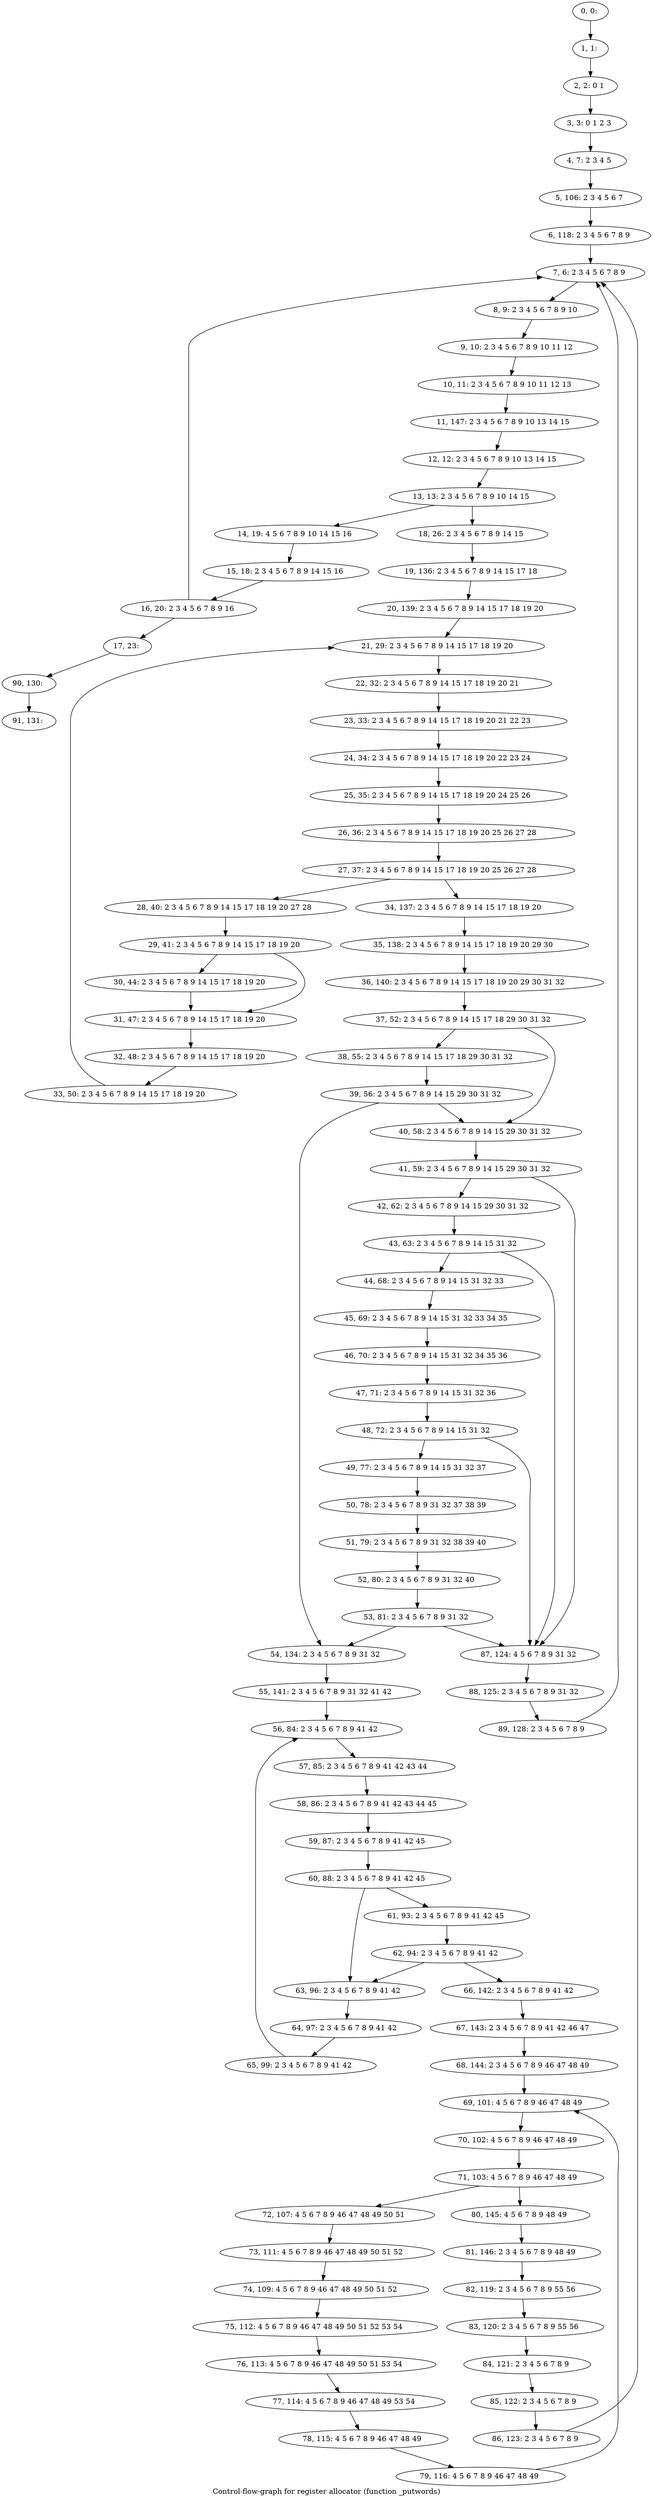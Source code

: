 digraph G {
graph [label="Control-flow-graph for register allocator (function _putwords)"]
0[label="0, 0: "];
1[label="1, 1: "];
2[label="2, 2: 0 1 "];
3[label="3, 3: 0 1 2 3 "];
4[label="4, 7: 2 3 4 5 "];
5[label="5, 106: 2 3 4 5 6 7 "];
6[label="6, 118: 2 3 4 5 6 7 8 9 "];
7[label="7, 6: 2 3 4 5 6 7 8 9 "];
8[label="8, 9: 2 3 4 5 6 7 8 9 10 "];
9[label="9, 10: 2 3 4 5 6 7 8 9 10 11 12 "];
10[label="10, 11: 2 3 4 5 6 7 8 9 10 11 12 13 "];
11[label="11, 147: 2 3 4 5 6 7 8 9 10 13 14 15 "];
12[label="12, 12: 2 3 4 5 6 7 8 9 10 13 14 15 "];
13[label="13, 13: 2 3 4 5 6 7 8 9 10 14 15 "];
14[label="14, 19: 4 5 6 7 8 9 10 14 15 16 "];
15[label="15, 18: 2 3 4 5 6 7 8 9 14 15 16 "];
16[label="16, 20: 2 3 4 5 6 7 8 9 16 "];
17[label="17, 23: "];
18[label="18, 26: 2 3 4 5 6 7 8 9 14 15 "];
19[label="19, 136: 2 3 4 5 6 7 8 9 14 15 17 18 "];
20[label="20, 139: 2 3 4 5 6 7 8 9 14 15 17 18 19 20 "];
21[label="21, 29: 2 3 4 5 6 7 8 9 14 15 17 18 19 20 "];
22[label="22, 32: 2 3 4 5 6 7 8 9 14 15 17 18 19 20 21 "];
23[label="23, 33: 2 3 4 5 6 7 8 9 14 15 17 18 19 20 21 22 23 "];
24[label="24, 34: 2 3 4 5 6 7 8 9 14 15 17 18 19 20 22 23 24 "];
25[label="25, 35: 2 3 4 5 6 7 8 9 14 15 17 18 19 20 24 25 26 "];
26[label="26, 36: 2 3 4 5 6 7 8 9 14 15 17 18 19 20 25 26 27 28 "];
27[label="27, 37: 2 3 4 5 6 7 8 9 14 15 17 18 19 20 25 26 27 28 "];
28[label="28, 40: 2 3 4 5 6 7 8 9 14 15 17 18 19 20 27 28 "];
29[label="29, 41: 2 3 4 5 6 7 8 9 14 15 17 18 19 20 "];
30[label="30, 44: 2 3 4 5 6 7 8 9 14 15 17 18 19 20 "];
31[label="31, 47: 2 3 4 5 6 7 8 9 14 15 17 18 19 20 "];
32[label="32, 48: 2 3 4 5 6 7 8 9 14 15 17 18 19 20 "];
33[label="33, 50: 2 3 4 5 6 7 8 9 14 15 17 18 19 20 "];
34[label="34, 137: 2 3 4 5 6 7 8 9 14 15 17 18 19 20 "];
35[label="35, 138: 2 3 4 5 6 7 8 9 14 15 17 18 19 20 29 30 "];
36[label="36, 140: 2 3 4 5 6 7 8 9 14 15 17 18 19 20 29 30 31 32 "];
37[label="37, 52: 2 3 4 5 6 7 8 9 14 15 17 18 29 30 31 32 "];
38[label="38, 55: 2 3 4 5 6 7 8 9 14 15 17 18 29 30 31 32 "];
39[label="39, 56: 2 3 4 5 6 7 8 9 14 15 29 30 31 32 "];
40[label="40, 58: 2 3 4 5 6 7 8 9 14 15 29 30 31 32 "];
41[label="41, 59: 2 3 4 5 6 7 8 9 14 15 29 30 31 32 "];
42[label="42, 62: 2 3 4 5 6 7 8 9 14 15 29 30 31 32 "];
43[label="43, 63: 2 3 4 5 6 7 8 9 14 15 31 32 "];
44[label="44, 68: 2 3 4 5 6 7 8 9 14 15 31 32 33 "];
45[label="45, 69: 2 3 4 5 6 7 8 9 14 15 31 32 33 34 35 "];
46[label="46, 70: 2 3 4 5 6 7 8 9 14 15 31 32 34 35 36 "];
47[label="47, 71: 2 3 4 5 6 7 8 9 14 15 31 32 36 "];
48[label="48, 72: 2 3 4 5 6 7 8 9 14 15 31 32 "];
49[label="49, 77: 2 3 4 5 6 7 8 9 14 15 31 32 37 "];
50[label="50, 78: 2 3 4 5 6 7 8 9 31 32 37 38 39 "];
51[label="51, 79: 2 3 4 5 6 7 8 9 31 32 38 39 40 "];
52[label="52, 80: 2 3 4 5 6 7 8 9 31 32 40 "];
53[label="53, 81: 2 3 4 5 6 7 8 9 31 32 "];
54[label="54, 134: 2 3 4 5 6 7 8 9 31 32 "];
55[label="55, 141: 2 3 4 5 6 7 8 9 31 32 41 42 "];
56[label="56, 84: 2 3 4 5 6 7 8 9 41 42 "];
57[label="57, 85: 2 3 4 5 6 7 8 9 41 42 43 44 "];
58[label="58, 86: 2 3 4 5 6 7 8 9 41 42 43 44 45 "];
59[label="59, 87: 2 3 4 5 6 7 8 9 41 42 45 "];
60[label="60, 88: 2 3 4 5 6 7 8 9 41 42 45 "];
61[label="61, 93: 2 3 4 5 6 7 8 9 41 42 45 "];
62[label="62, 94: 2 3 4 5 6 7 8 9 41 42 "];
63[label="63, 96: 2 3 4 5 6 7 8 9 41 42 "];
64[label="64, 97: 2 3 4 5 6 7 8 9 41 42 "];
65[label="65, 99: 2 3 4 5 6 7 8 9 41 42 "];
66[label="66, 142: 2 3 4 5 6 7 8 9 41 42 "];
67[label="67, 143: 2 3 4 5 6 7 8 9 41 42 46 47 "];
68[label="68, 144: 2 3 4 5 6 7 8 9 46 47 48 49 "];
69[label="69, 101: 4 5 6 7 8 9 46 47 48 49 "];
70[label="70, 102: 4 5 6 7 8 9 46 47 48 49 "];
71[label="71, 103: 4 5 6 7 8 9 46 47 48 49 "];
72[label="72, 107: 4 5 6 7 8 9 46 47 48 49 50 51 "];
73[label="73, 111: 4 5 6 7 8 9 46 47 48 49 50 51 52 "];
74[label="74, 109: 4 5 6 7 8 9 46 47 48 49 50 51 52 "];
75[label="75, 112: 4 5 6 7 8 9 46 47 48 49 50 51 52 53 54 "];
76[label="76, 113: 4 5 6 7 8 9 46 47 48 49 50 51 53 54 "];
77[label="77, 114: 4 5 6 7 8 9 46 47 48 49 53 54 "];
78[label="78, 115: 4 5 6 7 8 9 46 47 48 49 "];
79[label="79, 116: 4 5 6 7 8 9 46 47 48 49 "];
80[label="80, 145: 4 5 6 7 8 9 48 49 "];
81[label="81, 146: 2 3 4 5 6 7 8 9 48 49 "];
82[label="82, 119: 2 3 4 5 6 7 8 9 55 56 "];
83[label="83, 120: 2 3 4 5 6 7 8 9 55 56 "];
84[label="84, 121: 2 3 4 5 6 7 8 9 "];
85[label="85, 122: 2 3 4 5 6 7 8 9 "];
86[label="86, 123: 2 3 4 5 6 7 8 9 "];
87[label="87, 124: 4 5 6 7 8 9 31 32 "];
88[label="88, 125: 2 3 4 5 6 7 8 9 31 32 "];
89[label="89, 128: 2 3 4 5 6 7 8 9 "];
90[label="90, 130: "];
91[label="91, 131: "];
0->1 ;
1->2 ;
2->3 ;
3->4 ;
4->5 ;
5->6 ;
6->7 ;
7->8 ;
8->9 ;
9->10 ;
10->11 ;
11->12 ;
12->13 ;
13->14 ;
13->18 ;
14->15 ;
15->16 ;
16->17 ;
16->7 ;
17->90 ;
18->19 ;
19->20 ;
20->21 ;
21->22 ;
22->23 ;
23->24 ;
24->25 ;
25->26 ;
26->27 ;
27->28 ;
27->34 ;
28->29 ;
29->30 ;
29->31 ;
30->31 ;
31->32 ;
32->33 ;
33->21 ;
34->35 ;
35->36 ;
36->37 ;
37->38 ;
37->40 ;
38->39 ;
39->40 ;
39->54 ;
40->41 ;
41->42 ;
41->87 ;
42->43 ;
43->44 ;
43->87 ;
44->45 ;
45->46 ;
46->47 ;
47->48 ;
48->49 ;
48->87 ;
49->50 ;
50->51 ;
51->52 ;
52->53 ;
53->54 ;
53->87 ;
54->55 ;
55->56 ;
56->57 ;
57->58 ;
58->59 ;
59->60 ;
60->61 ;
60->63 ;
61->62 ;
62->63 ;
62->66 ;
63->64 ;
64->65 ;
65->56 ;
66->67 ;
67->68 ;
68->69 ;
69->70 ;
70->71 ;
71->72 ;
71->80 ;
72->73 ;
73->74 ;
74->75 ;
75->76 ;
76->77 ;
77->78 ;
78->79 ;
79->69 ;
80->81 ;
81->82 ;
82->83 ;
83->84 ;
84->85 ;
85->86 ;
86->7 ;
87->88 ;
88->89 ;
89->7 ;
90->91 ;
}
